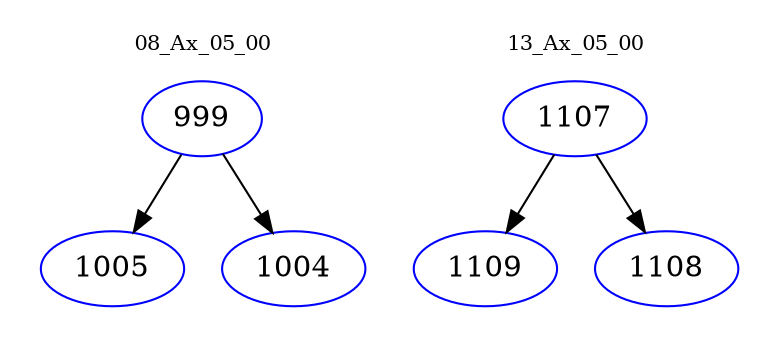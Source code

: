 digraph{
subgraph cluster_0 {
color = white
label = "08_Ax_05_00";
fontsize=10;
T0_999 [label="999", color="blue"]
T0_999 -> T0_1005 [color="black"]
T0_1005 [label="1005", color="blue"]
T0_999 -> T0_1004 [color="black"]
T0_1004 [label="1004", color="blue"]
}
subgraph cluster_1 {
color = white
label = "13_Ax_05_00";
fontsize=10;
T1_1107 [label="1107", color="blue"]
T1_1107 -> T1_1109 [color="black"]
T1_1109 [label="1109", color="blue"]
T1_1107 -> T1_1108 [color="black"]
T1_1108 [label="1108", color="blue"]
}
}
